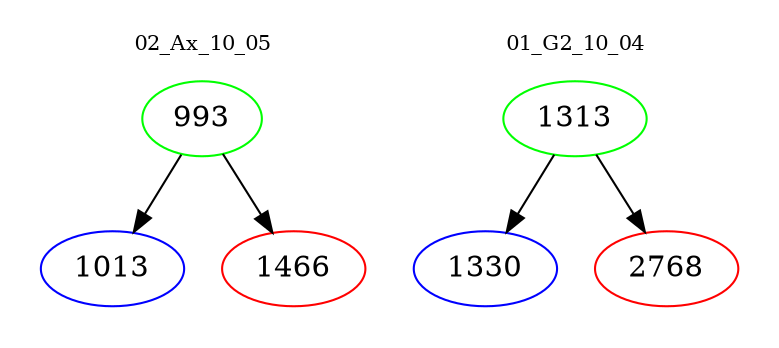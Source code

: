 digraph{
subgraph cluster_0 {
color = white
label = "02_Ax_10_05";
fontsize=10;
T0_993 [label="993", color="green"]
T0_993 -> T0_1013 [color="black"]
T0_1013 [label="1013", color="blue"]
T0_993 -> T0_1466 [color="black"]
T0_1466 [label="1466", color="red"]
}
subgraph cluster_1 {
color = white
label = "01_G2_10_04";
fontsize=10;
T1_1313 [label="1313", color="green"]
T1_1313 -> T1_1330 [color="black"]
T1_1330 [label="1330", color="blue"]
T1_1313 -> T1_2768 [color="black"]
T1_2768 [label="2768", color="red"]
}
}
